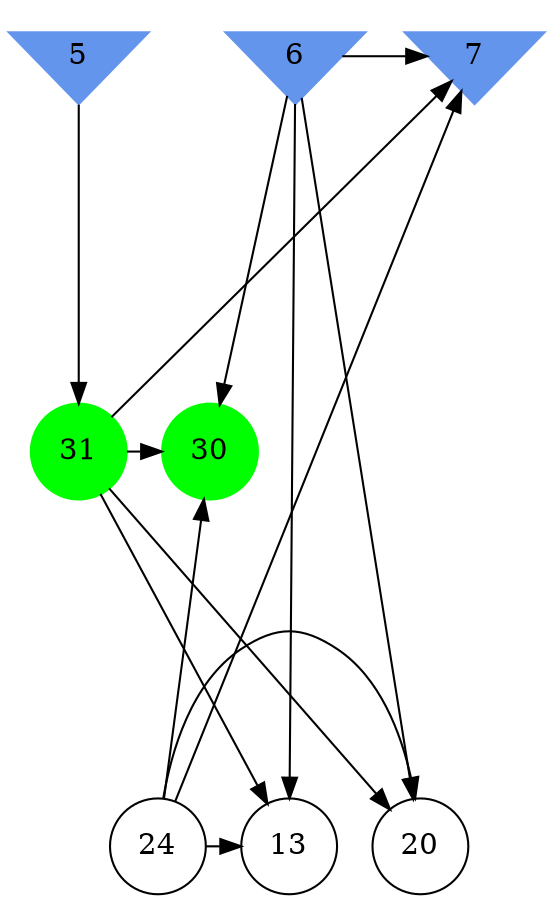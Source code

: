 digraph brain {
	ranksep=2.0;
	5 [shape=invtriangle,style=filled,color=cornflowerblue];
	6 [shape=invtriangle,style=filled,color=cornflowerblue];
	7 [shape=invtriangle,style=filled,color=cornflowerblue];
	13 [shape=circle,color=black];
	20 [shape=circle,color=black];
	24 [shape=circle,color=black];
	30 [shape=circle,style=filled,color=green];
	31 [shape=circle,style=filled,color=green];
	6	->	13;
	6	->	30;
	6	->	7;
	6	->	20;
	24	->	13;
	24	->	30;
	24	->	7;
	24	->	20;
	31	->	13;
	31	->	30;
	31	->	7;
	31	->	20;
	5	->	31;
	{ rank=same; 5; 6; 7; }
	{ rank=same; 13; 20; 24; }
	{ rank=same; 30; 31; }
}
